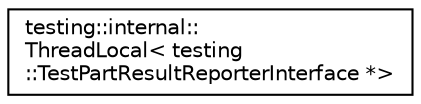 digraph "Graphical Class Hierarchy"
{
  edge [fontname="Helvetica",fontsize="10",labelfontname="Helvetica",labelfontsize="10"];
  node [fontname="Helvetica",fontsize="10",shape=record];
  rankdir="LR";
  Node0 [label="testing::internal::\lThreadLocal\< testing\l::TestPartResultReporterInterface *\>",height=0.2,width=0.4,color="black", fillcolor="white", style="filled",URL="$classtesting_1_1internal_1_1ThreadLocal.html"];
}
